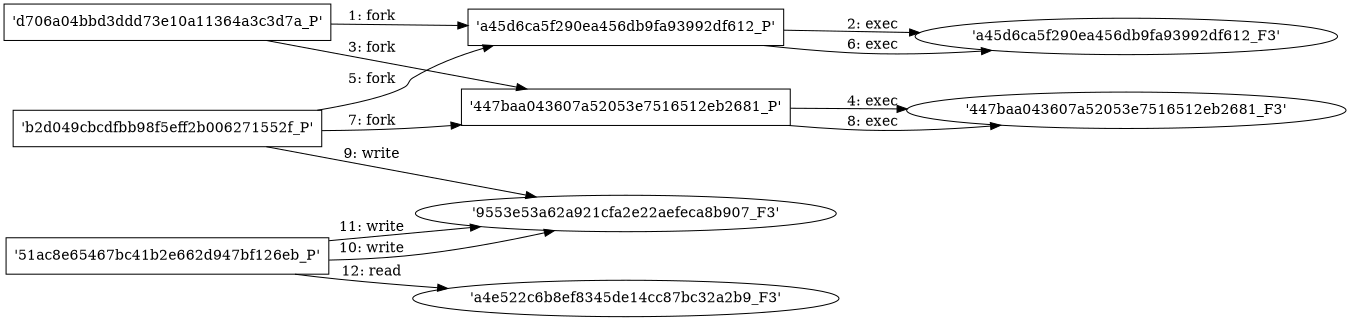 digraph "D:\Learning\Paper\apt\基于CTI的攻击预警\Dataset\攻击图\ASGfromALLCTI\Vulnerability Spotlight Accusoft ImageGear vulnerabilities could lead to code execution.dot" {
rankdir="LR"
size="9"
fixedsize="false"
splines="true"
nodesep=0.3
ranksep=0
fontsize=10
overlap="scalexy"
engine= "neato"
	"'d706a04bbd3ddd73e10a11364a3c3d7a_P'" [node_type=Process shape=box]
	"'a45d6ca5f290ea456db9fa93992df612_P'" [node_type=Process shape=box]
	"'d706a04bbd3ddd73e10a11364a3c3d7a_P'" -> "'a45d6ca5f290ea456db9fa93992df612_P'" [label="1: fork"]
	"'a45d6ca5f290ea456db9fa93992df612_P'" [node_type=Process shape=box]
	"'a45d6ca5f290ea456db9fa93992df612_F3'" [node_type=File shape=ellipse]
	"'a45d6ca5f290ea456db9fa93992df612_P'" -> "'a45d6ca5f290ea456db9fa93992df612_F3'" [label="2: exec"]
	"'d706a04bbd3ddd73e10a11364a3c3d7a_P'" [node_type=Process shape=box]
	"'447baa043607a52053e7516512eb2681_P'" [node_type=Process shape=box]
	"'d706a04bbd3ddd73e10a11364a3c3d7a_P'" -> "'447baa043607a52053e7516512eb2681_P'" [label="3: fork"]
	"'447baa043607a52053e7516512eb2681_P'" [node_type=Process shape=box]
	"'447baa043607a52053e7516512eb2681_F3'" [node_type=File shape=ellipse]
	"'447baa043607a52053e7516512eb2681_P'" -> "'447baa043607a52053e7516512eb2681_F3'" [label="4: exec"]
	"'b2d049cbcdfbb98f5eff2b006271552f_P'" [node_type=Process shape=box]
	"'a45d6ca5f290ea456db9fa93992df612_P'" [node_type=Process shape=box]
	"'b2d049cbcdfbb98f5eff2b006271552f_P'" -> "'a45d6ca5f290ea456db9fa93992df612_P'" [label="5: fork"]
	"'a45d6ca5f290ea456db9fa93992df612_P'" [node_type=Process shape=box]
	"'a45d6ca5f290ea456db9fa93992df612_F3'" [node_type=File shape=ellipse]
	"'a45d6ca5f290ea456db9fa93992df612_P'" -> "'a45d6ca5f290ea456db9fa93992df612_F3'" [label="6: exec"]
	"'b2d049cbcdfbb98f5eff2b006271552f_P'" [node_type=Process shape=box]
	"'447baa043607a52053e7516512eb2681_P'" [node_type=Process shape=box]
	"'b2d049cbcdfbb98f5eff2b006271552f_P'" -> "'447baa043607a52053e7516512eb2681_P'" [label="7: fork"]
	"'447baa043607a52053e7516512eb2681_P'" [node_type=Process shape=box]
	"'447baa043607a52053e7516512eb2681_F3'" [node_type=File shape=ellipse]
	"'447baa043607a52053e7516512eb2681_P'" -> "'447baa043607a52053e7516512eb2681_F3'" [label="8: exec"]
	"'9553e53a62a921cfa2e22aefeca8b907_F3'" [node_type=file shape=ellipse]
	"'b2d049cbcdfbb98f5eff2b006271552f_P'" [node_type=Process shape=box]
	"'b2d049cbcdfbb98f5eff2b006271552f_P'" -> "'9553e53a62a921cfa2e22aefeca8b907_F3'" [label="9: write"]
	"'9553e53a62a921cfa2e22aefeca8b907_F3'" [node_type=file shape=ellipse]
	"'51ac8e65467bc41b2e662d947bf126eb_P'" [node_type=Process shape=box]
	"'51ac8e65467bc41b2e662d947bf126eb_P'" -> "'9553e53a62a921cfa2e22aefeca8b907_F3'" [label="10: write"]
	"'9553e53a62a921cfa2e22aefeca8b907_F3'" [node_type=file shape=ellipse]
	"'51ac8e65467bc41b2e662d947bf126eb_P'" [node_type=Process shape=box]
	"'51ac8e65467bc41b2e662d947bf126eb_P'" -> "'9553e53a62a921cfa2e22aefeca8b907_F3'" [label="11: write"]
	"'a4e522c6b8ef8345de14cc87bc32a2b9_F3'" [node_type=file shape=ellipse]
	"'51ac8e65467bc41b2e662d947bf126eb_P'" [node_type=Process shape=box]
	"'51ac8e65467bc41b2e662d947bf126eb_P'" -> "'a4e522c6b8ef8345de14cc87bc32a2b9_F3'" [label="12: read"]
}
